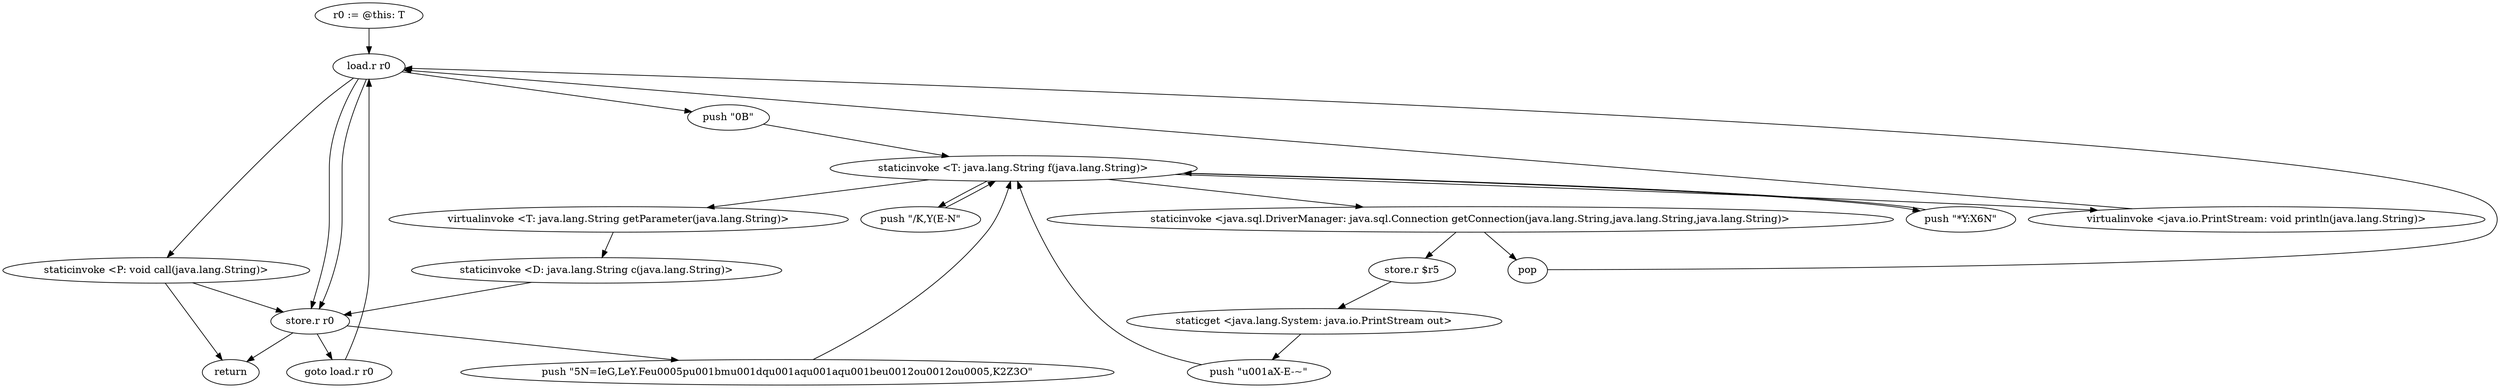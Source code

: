 digraph "" {
    "r0 := @this: T"
    "load.r r0"
    "r0 := @this: T"->"load.r r0";
    "push \"0B\""
    "load.r r0"->"push \"0B\"";
    "staticinvoke <T: java.lang.String f(java.lang.String)>"
    "push \"0B\""->"staticinvoke <T: java.lang.String f(java.lang.String)>";
    "virtualinvoke <T: java.lang.String getParameter(java.lang.String)>"
    "staticinvoke <T: java.lang.String f(java.lang.String)>"->"virtualinvoke <T: java.lang.String getParameter(java.lang.String)>";
    "staticinvoke <D: java.lang.String c(java.lang.String)>"
    "virtualinvoke <T: java.lang.String getParameter(java.lang.String)>"->"staticinvoke <D: java.lang.String c(java.lang.String)>";
    "store.r r0"
    "staticinvoke <D: java.lang.String c(java.lang.String)>"->"store.r r0";
    "push \"5N=IeG,LeY.Fe\u0005p\u001bm\u001dq\u001aq\u001aq\u001be\u0012o\u0012o\u0005,K2Z3O\""
    "store.r r0"->"push \"5N=IeG,LeY.Fe\u0005p\u001bm\u001dq\u001aq\u001aq\u001be\u0012o\u0012o\u0005,K2Z3O\"";
    "push \"5N=IeG,LeY.Fe\u0005p\u001bm\u001dq\u001aq\u001aq\u001be\u0012o\u0012o\u0005,K2Z3O\""->"staticinvoke <T: java.lang.String f(java.lang.String)>";
    "push \"*Y:X6N\""
    "staticinvoke <T: java.lang.String f(java.lang.String)>"->"push \"*Y:X6N\"";
    "push \"*Y:X6N\""->"staticinvoke <T: java.lang.String f(java.lang.String)>";
    "push \"/K,Y(E-N\""
    "staticinvoke <T: java.lang.String f(java.lang.String)>"->"push \"/K,Y(E-N\"";
    "push \"/K,Y(E-N\""->"staticinvoke <T: java.lang.String f(java.lang.String)>";
    "staticinvoke <java.sql.DriverManager: java.sql.Connection getConnection(java.lang.String,java.lang.String,java.lang.String)>"
    "staticinvoke <T: java.lang.String f(java.lang.String)>"->"staticinvoke <java.sql.DriverManager: java.sql.Connection getConnection(java.lang.String,java.lang.String,java.lang.String)>";
    "pop"
    "staticinvoke <java.sql.DriverManager: java.sql.Connection getConnection(java.lang.String,java.lang.String,java.lang.String)>"->"pop";
    "pop"->"load.r r0";
    "load.r r0"->"store.r r0";
    "goto load.r r0"
    "store.r r0"->"goto load.r r0";
    "goto load.r r0"->"load.r r0";
    "staticinvoke <P: void call(java.lang.String)>"
    "load.r r0"->"staticinvoke <P: void call(java.lang.String)>";
    "return"
    "staticinvoke <P: void call(java.lang.String)>"->"return";
    "staticinvoke <P: void call(java.lang.String)>"->"store.r r0";
    "store.r r0"->"return";
    "store.r $r5"
    "staticinvoke <java.sql.DriverManager: java.sql.Connection getConnection(java.lang.String,java.lang.String,java.lang.String)>"->"store.r $r5";
    "staticget <java.lang.System: java.io.PrintStream out>"
    "store.r $r5"->"staticget <java.lang.System: java.io.PrintStream out>";
    "push \"\u001aX-E-~\""
    "staticget <java.lang.System: java.io.PrintStream out>"->"push \"\u001aX-E-~\"";
    "push \"\u001aX-E-~\""->"staticinvoke <T: java.lang.String f(java.lang.String)>";
    "virtualinvoke <java.io.PrintStream: void println(java.lang.String)>"
    "staticinvoke <T: java.lang.String f(java.lang.String)>"->"virtualinvoke <java.io.PrintStream: void println(java.lang.String)>";
    "virtualinvoke <java.io.PrintStream: void println(java.lang.String)>"->"load.r r0";
    "load.r r0"->"store.r r0";
}
